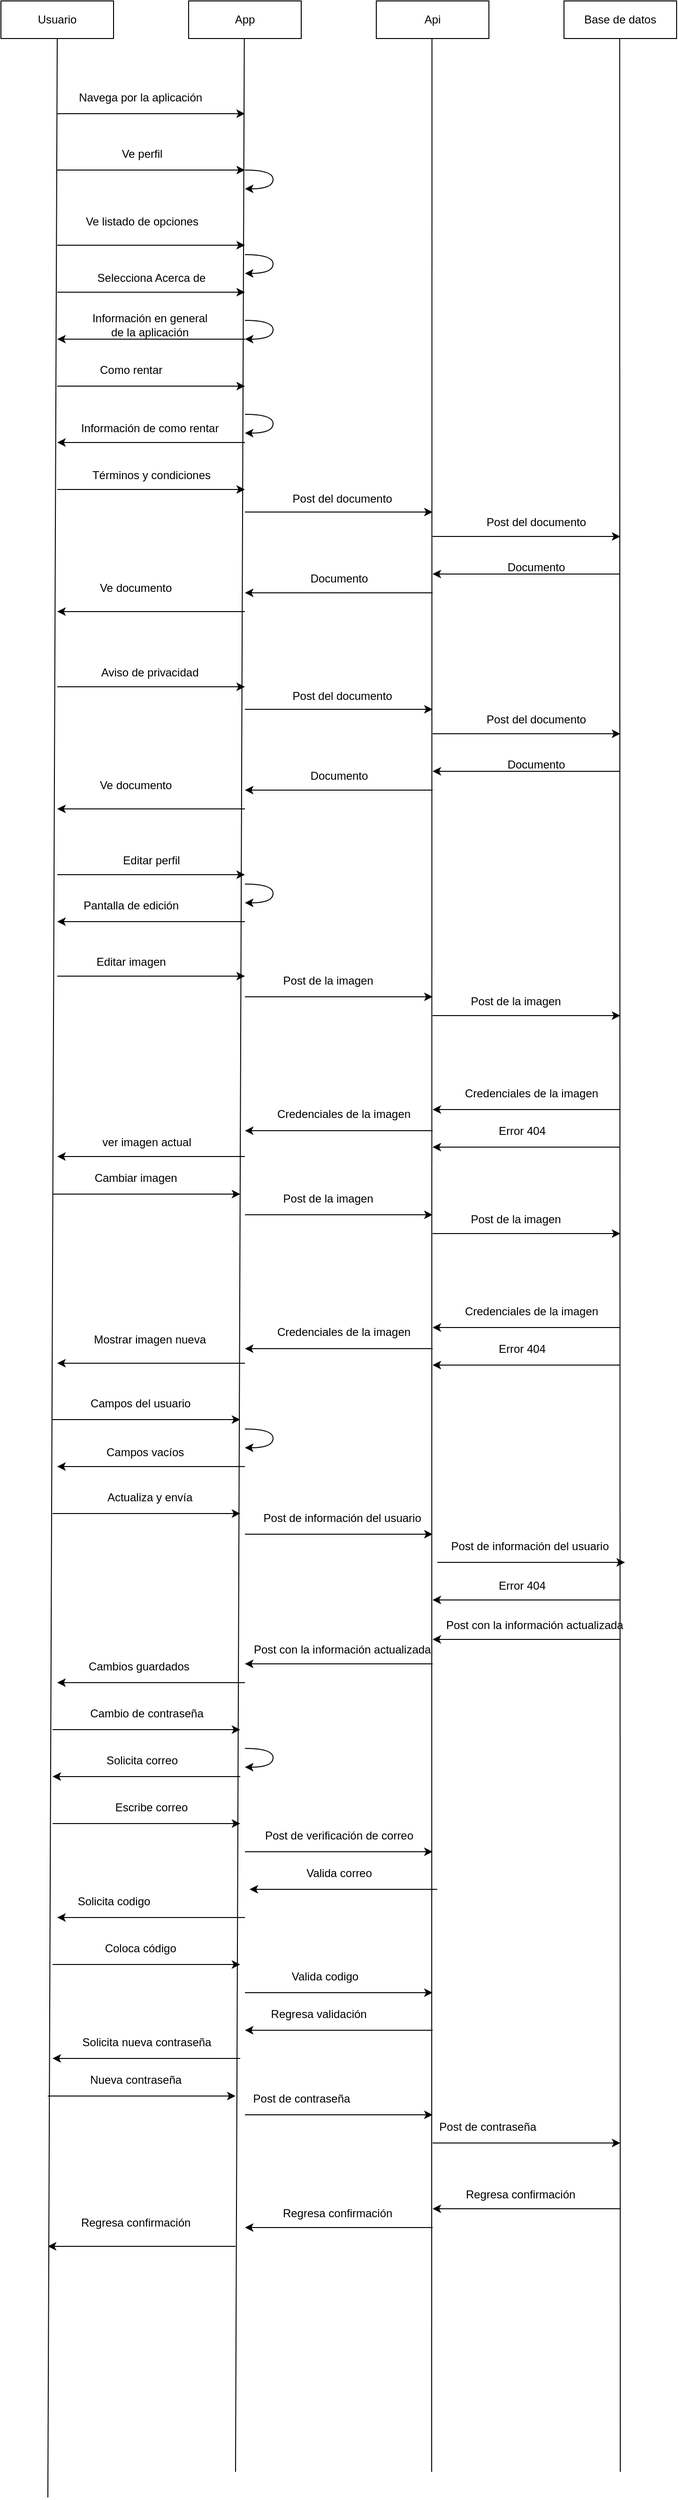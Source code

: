 <mxfile version="26.0.13">
  <diagram name="Página-1" id="JJhUgdOj7eA0Xx88P7VJ">
    <mxGraphModel dx="1552" dy="866" grid="1" gridSize="10" guides="1" tooltips="1" connect="1" arrows="1" fold="1" page="1" pageScale="1" pageWidth="827" pageHeight="1169" math="0" shadow="0">
      <root>
        <mxCell id="0" />
        <mxCell id="1" parent="0" />
        <mxCell id="RxmuefyKAK2Er1jDZo_G-1" value="Usuario" style="rounded=0;whiteSpace=wrap;html=1;" vertex="1" parent="1">
          <mxGeometry x="80" y="40" width="120" height="40" as="geometry" />
        </mxCell>
        <mxCell id="RxmuefyKAK2Er1jDZo_G-2" value="App" style="rounded=0;whiteSpace=wrap;html=1;" vertex="1" parent="1">
          <mxGeometry x="280" y="40" width="120" height="40" as="geometry" />
        </mxCell>
        <mxCell id="RxmuefyKAK2Er1jDZo_G-3" value="Api" style="rounded=0;whiteSpace=wrap;html=1;" vertex="1" parent="1">
          <mxGeometry x="480" y="40" width="120" height="40" as="geometry" />
        </mxCell>
        <mxCell id="RxmuefyKAK2Er1jDZo_G-4" value="Base de datos" style="rounded=0;whiteSpace=wrap;html=1;" vertex="1" parent="1">
          <mxGeometry x="680" y="40" width="120" height="40" as="geometry" />
        </mxCell>
        <mxCell id="RxmuefyKAK2Er1jDZo_G-5" value="" style="endArrow=none;html=1;rounded=0;entryX=0.5;entryY=1;entryDx=0;entryDy=0;" edge="1" parent="1" target="RxmuefyKAK2Er1jDZo_G-1">
          <mxGeometry width="50" height="50" relative="1" as="geometry">
            <mxPoint x="130" y="2697.273" as="sourcePoint" />
            <mxPoint x="210" y="270" as="targetPoint" />
          </mxGeometry>
        </mxCell>
        <mxCell id="RxmuefyKAK2Er1jDZo_G-6" value="" style="endArrow=none;html=1;rounded=0;entryX=0.5;entryY=1;entryDx=0;entryDy=0;" edge="1" parent="1">
          <mxGeometry width="50" height="50" relative="1" as="geometry">
            <mxPoint x="330" y="2670" as="sourcePoint" />
            <mxPoint x="339.33" y="80" as="targetPoint" />
          </mxGeometry>
        </mxCell>
        <mxCell id="RxmuefyKAK2Er1jDZo_G-7" value="" style="endArrow=none;html=1;rounded=0;entryX=0.5;entryY=1;entryDx=0;entryDy=0;" edge="1" parent="1">
          <mxGeometry width="50" height="50" relative="1" as="geometry">
            <mxPoint x="539" y="2670" as="sourcePoint" />
            <mxPoint x="539.33" y="80" as="targetPoint" />
          </mxGeometry>
        </mxCell>
        <mxCell id="RxmuefyKAK2Er1jDZo_G-8" value="" style="endArrow=none;html=1;rounded=0;entryX=0.5;entryY=1;entryDx=0;entryDy=0;" edge="1" parent="1">
          <mxGeometry width="50" height="50" relative="1" as="geometry">
            <mxPoint x="740" y="2670" as="sourcePoint" />
            <mxPoint x="739.33" y="80" as="targetPoint" />
          </mxGeometry>
        </mxCell>
        <mxCell id="RxmuefyKAK2Er1jDZo_G-10" value="Navega por la aplicación&amp;nbsp;" style="text;html=1;align=center;verticalAlign=middle;resizable=0;points=[];autosize=1;strokeColor=none;fillColor=none;" vertex="1" parent="1">
          <mxGeometry x="150" y="128" width="160" height="30" as="geometry" />
        </mxCell>
        <mxCell id="RxmuefyKAK2Er1jDZo_G-11" value="" style="endArrow=classic;html=1;rounded=0;" edge="1" parent="1">
          <mxGeometry width="50" height="50" relative="1" as="geometry">
            <mxPoint x="140" y="160" as="sourcePoint" />
            <mxPoint x="340" y="160" as="targetPoint" />
          </mxGeometry>
        </mxCell>
        <mxCell id="RxmuefyKAK2Er1jDZo_G-12" value="" style="endArrow=classic;html=1;rounded=0;" edge="1" parent="1">
          <mxGeometry width="50" height="50" relative="1" as="geometry">
            <mxPoint x="140" y="220" as="sourcePoint" />
            <mxPoint x="340" y="220" as="targetPoint" />
          </mxGeometry>
        </mxCell>
        <mxCell id="RxmuefyKAK2Er1jDZo_G-13" value="Ve perfil" style="text;html=1;align=center;verticalAlign=middle;resizable=0;points=[];autosize=1;strokeColor=none;fillColor=none;" vertex="1" parent="1">
          <mxGeometry x="195" y="188" width="70" height="30" as="geometry" />
        </mxCell>
        <mxCell id="RxmuefyKAK2Er1jDZo_G-14" value="" style="endArrow=classic;html=1;rounded=0;edgeStyle=orthogonalEdgeStyle;curved=1;" edge="1" parent="1">
          <mxGeometry width="50" height="50" relative="1" as="geometry">
            <mxPoint x="340" y="220" as="sourcePoint" />
            <mxPoint x="340" y="240" as="targetPoint" />
            <Array as="points">
              <mxPoint x="370" y="220" />
              <mxPoint x="370" y="240" />
            </Array>
          </mxGeometry>
        </mxCell>
        <mxCell id="RxmuefyKAK2Er1jDZo_G-15" value="" style="endArrow=classic;html=1;rounded=0;" edge="1" parent="1">
          <mxGeometry width="50" height="50" relative="1" as="geometry">
            <mxPoint x="140" y="300" as="sourcePoint" />
            <mxPoint x="340" y="300" as="targetPoint" />
          </mxGeometry>
        </mxCell>
        <mxCell id="RxmuefyKAK2Er1jDZo_G-17" value="Ve listado de opciones" style="text;html=1;align=center;verticalAlign=middle;resizable=0;points=[];autosize=1;strokeColor=none;fillColor=none;" vertex="1" parent="1">
          <mxGeometry x="160" y="260" width="140" height="30" as="geometry" />
        </mxCell>
        <mxCell id="RxmuefyKAK2Er1jDZo_G-18" value="" style="endArrow=classic;html=1;rounded=0;" edge="1" parent="1">
          <mxGeometry width="50" height="50" relative="1" as="geometry">
            <mxPoint x="140" y="350" as="sourcePoint" />
            <mxPoint x="340" y="350" as="targetPoint" />
          </mxGeometry>
        </mxCell>
        <mxCell id="RxmuefyKAK2Er1jDZo_G-19" value="" style="endArrow=classic;html=1;rounded=0;edgeStyle=orthogonalEdgeStyle;curved=1;" edge="1" parent="1">
          <mxGeometry width="50" height="50" relative="1" as="geometry">
            <mxPoint x="340" y="310" as="sourcePoint" />
            <mxPoint x="340" y="330" as="targetPoint" />
            <Array as="points">
              <mxPoint x="370" y="310" />
              <mxPoint x="370" y="330" />
            </Array>
          </mxGeometry>
        </mxCell>
        <mxCell id="RxmuefyKAK2Er1jDZo_G-20" value="Selecciona Acerca de" style="text;html=1;align=center;verticalAlign=middle;resizable=0;points=[];autosize=1;strokeColor=none;fillColor=none;" vertex="1" parent="1">
          <mxGeometry x="170" y="320" width="140" height="30" as="geometry" />
        </mxCell>
        <mxCell id="RxmuefyKAK2Er1jDZo_G-22" value="" style="endArrow=classic;html=1;rounded=0;edgeStyle=orthogonalEdgeStyle;curved=1;" edge="1" parent="1">
          <mxGeometry width="50" height="50" relative="1" as="geometry">
            <mxPoint x="340" y="380" as="sourcePoint" />
            <mxPoint x="340" y="400" as="targetPoint" />
            <Array as="points">
              <mxPoint x="370" y="380" />
              <mxPoint x="370" y="400" />
            </Array>
          </mxGeometry>
        </mxCell>
        <mxCell id="RxmuefyKAK2Er1jDZo_G-23" value="" style="endArrow=none;html=1;rounded=0;startFill=1;startArrow=classic;" edge="1" parent="1">
          <mxGeometry width="50" height="50" relative="1" as="geometry">
            <mxPoint x="140" y="400" as="sourcePoint" />
            <mxPoint x="340" y="400" as="targetPoint" />
          </mxGeometry>
        </mxCell>
        <mxCell id="RxmuefyKAK2Er1jDZo_G-24" value="Información en general&amp;nbsp;&lt;div&gt;de la aplicación&amp;nbsp;&lt;/div&gt;" style="text;html=1;align=center;verticalAlign=middle;resizable=0;points=[];autosize=1;strokeColor=none;fillColor=none;" vertex="1" parent="1">
          <mxGeometry x="165" y="365" width="150" height="40" as="geometry" />
        </mxCell>
        <mxCell id="RxmuefyKAK2Er1jDZo_G-25" value="" style="endArrow=classic;html=1;rounded=0;" edge="1" parent="1">
          <mxGeometry width="50" height="50" relative="1" as="geometry">
            <mxPoint x="140" y="450" as="sourcePoint" />
            <mxPoint x="340" y="450" as="targetPoint" />
          </mxGeometry>
        </mxCell>
        <mxCell id="RxmuefyKAK2Er1jDZo_G-26" value="Como rentar&amp;nbsp;" style="text;html=1;align=center;verticalAlign=middle;resizable=0;points=[];autosize=1;strokeColor=none;fillColor=none;" vertex="1" parent="1">
          <mxGeometry x="175" y="418" width="90" height="30" as="geometry" />
        </mxCell>
        <mxCell id="RxmuefyKAK2Er1jDZo_G-27" value="" style="endArrow=classic;html=1;rounded=0;edgeStyle=orthogonalEdgeStyle;curved=1;" edge="1" parent="1">
          <mxGeometry width="50" height="50" relative="1" as="geometry">
            <mxPoint x="340" y="480" as="sourcePoint" />
            <mxPoint x="340" y="500" as="targetPoint" />
            <Array as="points">
              <mxPoint x="370" y="480" />
              <mxPoint x="370" y="500" />
            </Array>
          </mxGeometry>
        </mxCell>
        <mxCell id="RxmuefyKAK2Er1jDZo_G-28" value="" style="endArrow=none;html=1;rounded=0;startFill=1;startArrow=classic;" edge="1" parent="1">
          <mxGeometry width="50" height="50" relative="1" as="geometry">
            <mxPoint x="140" y="510" as="sourcePoint" />
            <mxPoint x="340" y="510" as="targetPoint" />
          </mxGeometry>
        </mxCell>
        <mxCell id="RxmuefyKAK2Er1jDZo_G-29" value="Información de como rentar&amp;nbsp;" style="text;html=1;align=center;verticalAlign=middle;resizable=0;points=[];autosize=1;strokeColor=none;fillColor=none;" vertex="1" parent="1">
          <mxGeometry x="155" y="480" width="170" height="30" as="geometry" />
        </mxCell>
        <mxCell id="RxmuefyKAK2Er1jDZo_G-30" value="" style="endArrow=classic;html=1;rounded=0;" edge="1" parent="1">
          <mxGeometry width="50" height="50" relative="1" as="geometry">
            <mxPoint x="140" y="560" as="sourcePoint" />
            <mxPoint x="340" y="560" as="targetPoint" />
          </mxGeometry>
        </mxCell>
        <mxCell id="RxmuefyKAK2Er1jDZo_G-31" value="Términos y condiciones" style="text;html=1;align=center;verticalAlign=middle;resizable=0;points=[];autosize=1;strokeColor=none;fillColor=none;" vertex="1" parent="1">
          <mxGeometry x="165" y="530" width="150" height="30" as="geometry" />
        </mxCell>
        <mxCell id="RxmuefyKAK2Er1jDZo_G-36" value="" style="endArrow=classic;html=1;rounded=0;" edge="1" parent="1">
          <mxGeometry width="50" height="50" relative="1" as="geometry">
            <mxPoint x="340" y="584" as="sourcePoint" />
            <mxPoint x="540" y="584" as="targetPoint" />
          </mxGeometry>
        </mxCell>
        <mxCell id="RxmuefyKAK2Er1jDZo_G-37" value="Post del documento&amp;nbsp;" style="text;html=1;align=center;verticalAlign=middle;resizable=0;points=[];autosize=1;strokeColor=none;fillColor=none;" vertex="1" parent="1">
          <mxGeometry x="380" y="555" width="130" height="30" as="geometry" />
        </mxCell>
        <mxCell id="RxmuefyKAK2Er1jDZo_G-38" value="" style="endArrow=classic;html=1;rounded=0;" edge="1" parent="1">
          <mxGeometry width="50" height="50" relative="1" as="geometry">
            <mxPoint x="540" y="610" as="sourcePoint" />
            <mxPoint x="740" y="610" as="targetPoint" />
          </mxGeometry>
        </mxCell>
        <mxCell id="RxmuefyKAK2Er1jDZo_G-39" value="Post del documento" style="text;html=1;align=center;verticalAlign=middle;resizable=0;points=[];autosize=1;strokeColor=none;fillColor=none;" vertex="1" parent="1">
          <mxGeometry x="585" y="580" width="130" height="30" as="geometry" />
        </mxCell>
        <mxCell id="RxmuefyKAK2Er1jDZo_G-40" value="" style="endArrow=none;html=1;rounded=0;startFill=1;startArrow=classic;" edge="1" parent="1">
          <mxGeometry width="50" height="50" relative="1" as="geometry">
            <mxPoint x="540" y="650" as="sourcePoint" />
            <mxPoint x="740" y="650" as="targetPoint" />
          </mxGeometry>
        </mxCell>
        <mxCell id="RxmuefyKAK2Er1jDZo_G-41" value="Documento" style="text;html=1;align=center;verticalAlign=middle;resizable=0;points=[];autosize=1;strokeColor=none;fillColor=none;" vertex="1" parent="1">
          <mxGeometry x="610" y="628" width="80" height="30" as="geometry" />
        </mxCell>
        <mxCell id="RxmuefyKAK2Er1jDZo_G-42" value="" style="endArrow=none;html=1;rounded=0;startFill=1;startArrow=classic;" edge="1" parent="1">
          <mxGeometry width="50" height="50" relative="1" as="geometry">
            <mxPoint x="340" y="670" as="sourcePoint" />
            <mxPoint x="540" y="670" as="targetPoint" />
          </mxGeometry>
        </mxCell>
        <mxCell id="RxmuefyKAK2Er1jDZo_G-43" value="Documento" style="text;html=1;align=center;verticalAlign=middle;resizable=0;points=[];autosize=1;strokeColor=none;fillColor=none;" vertex="1" parent="1">
          <mxGeometry x="400" y="640" width="80" height="30" as="geometry" />
        </mxCell>
        <mxCell id="RxmuefyKAK2Er1jDZo_G-44" value="" style="endArrow=none;html=1;rounded=0;startFill=1;startArrow=classic;" edge="1" parent="1">
          <mxGeometry width="50" height="50" relative="1" as="geometry">
            <mxPoint x="140" y="690" as="sourcePoint" />
            <mxPoint x="340" y="690" as="targetPoint" />
          </mxGeometry>
        </mxCell>
        <mxCell id="RxmuefyKAK2Er1jDZo_G-45" value="Ve documento&amp;nbsp;" style="text;html=1;align=center;verticalAlign=middle;resizable=0;points=[];autosize=1;strokeColor=none;fillColor=none;" vertex="1" parent="1">
          <mxGeometry x="175" y="650" width="100" height="30" as="geometry" />
        </mxCell>
        <mxCell id="RxmuefyKAK2Er1jDZo_G-46" value="" style="endArrow=classic;html=1;rounded=0;" edge="1" parent="1">
          <mxGeometry width="50" height="50" relative="1" as="geometry">
            <mxPoint x="140" y="770" as="sourcePoint" />
            <mxPoint x="340" y="770" as="targetPoint" />
          </mxGeometry>
        </mxCell>
        <mxCell id="RxmuefyKAK2Er1jDZo_G-47" value="Aviso de privacidad&amp;nbsp;" style="text;html=1;align=center;verticalAlign=middle;resizable=0;points=[];autosize=1;strokeColor=none;fillColor=none;" vertex="1" parent="1">
          <mxGeometry x="175" y="740" width="130" height="30" as="geometry" />
        </mxCell>
        <mxCell id="RxmuefyKAK2Er1jDZo_G-48" value="" style="endArrow=classic;html=1;rounded=0;" edge="1" parent="1">
          <mxGeometry width="50" height="50" relative="1" as="geometry">
            <mxPoint x="340" y="794" as="sourcePoint" />
            <mxPoint x="540" y="794" as="targetPoint" />
          </mxGeometry>
        </mxCell>
        <mxCell id="RxmuefyKAK2Er1jDZo_G-49" value="Post del documento&amp;nbsp;" style="text;html=1;align=center;verticalAlign=middle;resizable=0;points=[];autosize=1;strokeColor=none;fillColor=none;" vertex="1" parent="1">
          <mxGeometry x="380" y="765" width="130" height="30" as="geometry" />
        </mxCell>
        <mxCell id="RxmuefyKAK2Er1jDZo_G-50" value="" style="endArrow=classic;html=1;rounded=0;" edge="1" parent="1">
          <mxGeometry width="50" height="50" relative="1" as="geometry">
            <mxPoint x="540" y="820" as="sourcePoint" />
            <mxPoint x="740" y="820" as="targetPoint" />
          </mxGeometry>
        </mxCell>
        <mxCell id="RxmuefyKAK2Er1jDZo_G-51" value="Post del documento" style="text;html=1;align=center;verticalAlign=middle;resizable=0;points=[];autosize=1;strokeColor=none;fillColor=none;" vertex="1" parent="1">
          <mxGeometry x="585" y="790" width="130" height="30" as="geometry" />
        </mxCell>
        <mxCell id="RxmuefyKAK2Er1jDZo_G-52" value="" style="endArrow=none;html=1;rounded=0;startFill=1;startArrow=classic;" edge="1" parent="1">
          <mxGeometry width="50" height="50" relative="1" as="geometry">
            <mxPoint x="540" y="860" as="sourcePoint" />
            <mxPoint x="740" y="860" as="targetPoint" />
          </mxGeometry>
        </mxCell>
        <mxCell id="RxmuefyKAK2Er1jDZo_G-53" value="Documento" style="text;html=1;align=center;verticalAlign=middle;resizable=0;points=[];autosize=1;strokeColor=none;fillColor=none;" vertex="1" parent="1">
          <mxGeometry x="610" y="838" width="80" height="30" as="geometry" />
        </mxCell>
        <mxCell id="RxmuefyKAK2Er1jDZo_G-54" value="" style="endArrow=none;html=1;rounded=0;startFill=1;startArrow=classic;" edge="1" parent="1">
          <mxGeometry width="50" height="50" relative="1" as="geometry">
            <mxPoint x="340" y="880" as="sourcePoint" />
            <mxPoint x="540" y="880" as="targetPoint" />
          </mxGeometry>
        </mxCell>
        <mxCell id="RxmuefyKAK2Er1jDZo_G-55" value="Documento" style="text;html=1;align=center;verticalAlign=middle;resizable=0;points=[];autosize=1;strokeColor=none;fillColor=none;" vertex="1" parent="1">
          <mxGeometry x="400" y="850" width="80" height="30" as="geometry" />
        </mxCell>
        <mxCell id="RxmuefyKAK2Er1jDZo_G-56" value="" style="endArrow=none;html=1;rounded=0;startFill=1;startArrow=classic;" edge="1" parent="1">
          <mxGeometry width="50" height="50" relative="1" as="geometry">
            <mxPoint x="140" y="900" as="sourcePoint" />
            <mxPoint x="340" y="900" as="targetPoint" />
          </mxGeometry>
        </mxCell>
        <mxCell id="RxmuefyKAK2Er1jDZo_G-57" value="Ve documento&amp;nbsp;" style="text;html=1;align=center;verticalAlign=middle;resizable=0;points=[];autosize=1;strokeColor=none;fillColor=none;" vertex="1" parent="1">
          <mxGeometry x="175" y="860" width="100" height="30" as="geometry" />
        </mxCell>
        <mxCell id="RxmuefyKAK2Er1jDZo_G-58" value="" style="endArrow=classic;html=1;rounded=0;" edge="1" parent="1">
          <mxGeometry width="50" height="50" relative="1" as="geometry">
            <mxPoint x="140" y="970" as="sourcePoint" />
            <mxPoint x="340" y="970" as="targetPoint" />
          </mxGeometry>
        </mxCell>
        <mxCell id="RxmuefyKAK2Er1jDZo_G-59" value="Editar perfil" style="text;html=1;align=center;verticalAlign=middle;resizable=0;points=[];autosize=1;strokeColor=none;fillColor=none;" vertex="1" parent="1">
          <mxGeometry x="200" y="940" width="80" height="30" as="geometry" />
        </mxCell>
        <mxCell id="RxmuefyKAK2Er1jDZo_G-60" value="" style="endArrow=classic;html=1;rounded=0;edgeStyle=orthogonalEdgeStyle;curved=1;" edge="1" parent="1">
          <mxGeometry width="50" height="50" relative="1" as="geometry">
            <mxPoint x="340" y="980" as="sourcePoint" />
            <mxPoint x="340" y="1000" as="targetPoint" />
            <Array as="points">
              <mxPoint x="370" y="980" />
              <mxPoint x="370" y="1000" />
            </Array>
          </mxGeometry>
        </mxCell>
        <mxCell id="RxmuefyKAK2Er1jDZo_G-61" value="" style="endArrow=none;html=1;rounded=0;startFill=1;startArrow=classic;" edge="1" parent="1">
          <mxGeometry width="50" height="50" relative="1" as="geometry">
            <mxPoint x="140" y="1020" as="sourcePoint" />
            <mxPoint x="340" y="1020" as="targetPoint" />
          </mxGeometry>
        </mxCell>
        <mxCell id="RxmuefyKAK2Er1jDZo_G-62" value="Pantalla de edición&amp;nbsp;" style="text;html=1;align=center;verticalAlign=middle;resizable=0;points=[];autosize=1;strokeColor=none;fillColor=none;" vertex="1" parent="1">
          <mxGeometry x="155" y="988" width="130" height="30" as="geometry" />
        </mxCell>
        <mxCell id="RxmuefyKAK2Er1jDZo_G-64" value="" style="endArrow=classic;html=1;rounded=0;" edge="1" parent="1">
          <mxGeometry width="50" height="50" relative="1" as="geometry">
            <mxPoint x="140" y="1078" as="sourcePoint" />
            <mxPoint x="340" y="1078" as="targetPoint" />
          </mxGeometry>
        </mxCell>
        <mxCell id="RxmuefyKAK2Er1jDZo_G-65" value="Editar imagen&amp;nbsp;" style="text;html=1;align=center;verticalAlign=middle;resizable=0;points=[];autosize=1;strokeColor=none;fillColor=none;" vertex="1" parent="1">
          <mxGeometry x="170" y="1048" width="100" height="30" as="geometry" />
        </mxCell>
        <mxCell id="RxmuefyKAK2Er1jDZo_G-69" value="" style="endArrow=classic;html=1;rounded=0;" edge="1" parent="1">
          <mxGeometry width="50" height="50" relative="1" as="geometry">
            <mxPoint x="340" y="1100" as="sourcePoint" />
            <mxPoint x="540" y="1100" as="targetPoint" />
          </mxGeometry>
        </mxCell>
        <mxCell id="RxmuefyKAK2Er1jDZo_G-70" value="Post de la imagen&amp;nbsp;" style="text;html=1;align=center;verticalAlign=middle;resizable=0;points=[];autosize=1;strokeColor=none;fillColor=none;" vertex="1" parent="1">
          <mxGeometry x="370" y="1068" width="120" height="30" as="geometry" />
        </mxCell>
        <mxCell id="RxmuefyKAK2Er1jDZo_G-71" value="" style="endArrow=classic;html=1;rounded=0;" edge="1" parent="1">
          <mxGeometry width="50" height="50" relative="1" as="geometry">
            <mxPoint x="540" y="1120" as="sourcePoint" />
            <mxPoint x="740" y="1120" as="targetPoint" />
          </mxGeometry>
        </mxCell>
        <mxCell id="RxmuefyKAK2Er1jDZo_G-72" value="Post de la imagen&amp;nbsp;" style="text;html=1;align=center;verticalAlign=middle;resizable=0;points=[];autosize=1;strokeColor=none;fillColor=none;" vertex="1" parent="1">
          <mxGeometry x="570" y="1090" width="120" height="30" as="geometry" />
        </mxCell>
        <mxCell id="RxmuefyKAK2Er1jDZo_G-73" value="" style="endArrow=none;html=1;rounded=0;startFill=1;startArrow=classic;" edge="1" parent="1">
          <mxGeometry width="50" height="50" relative="1" as="geometry">
            <mxPoint x="540" y="1220" as="sourcePoint" />
            <mxPoint x="740" y="1220" as="targetPoint" />
          </mxGeometry>
        </mxCell>
        <mxCell id="RxmuefyKAK2Er1jDZo_G-74" value="Credenciales de la imagen" style="text;html=1;align=center;verticalAlign=middle;resizable=0;points=[];autosize=1;strokeColor=none;fillColor=none;" vertex="1" parent="1">
          <mxGeometry x="560" y="1188" width="170" height="30" as="geometry" />
        </mxCell>
        <mxCell id="RxmuefyKAK2Er1jDZo_G-75" value="" style="endArrow=none;html=1;rounded=0;startFill=1;startArrow=classic;" edge="1" parent="1">
          <mxGeometry width="50" height="50" relative="1" as="geometry">
            <mxPoint x="540" y="1260" as="sourcePoint" />
            <mxPoint x="740" y="1260" as="targetPoint" />
          </mxGeometry>
        </mxCell>
        <mxCell id="RxmuefyKAK2Er1jDZo_G-76" value="Error 404" style="text;html=1;align=center;verticalAlign=middle;resizable=0;points=[];autosize=1;strokeColor=none;fillColor=none;" vertex="1" parent="1">
          <mxGeometry x="600" y="1228" width="70" height="30" as="geometry" />
        </mxCell>
        <mxCell id="RxmuefyKAK2Er1jDZo_G-77" value="" style="endArrow=none;html=1;rounded=0;startFill=1;startArrow=classic;" edge="1" parent="1">
          <mxGeometry width="50" height="50" relative="1" as="geometry">
            <mxPoint x="340" y="1242.55" as="sourcePoint" />
            <mxPoint x="540" y="1242.55" as="targetPoint" />
          </mxGeometry>
        </mxCell>
        <mxCell id="RxmuefyKAK2Er1jDZo_G-78" value="Credenciales de la imagen" style="text;html=1;align=center;verticalAlign=middle;resizable=0;points=[];autosize=1;strokeColor=none;fillColor=none;" vertex="1" parent="1">
          <mxGeometry x="360" y="1210" width="170" height="30" as="geometry" />
        </mxCell>
        <mxCell id="RxmuefyKAK2Er1jDZo_G-79" value="" style="endArrow=none;html=1;rounded=0;startFill=1;startArrow=classic;" edge="1" parent="1">
          <mxGeometry width="50" height="50" relative="1" as="geometry">
            <mxPoint x="140" y="1270" as="sourcePoint" />
            <mxPoint x="340" y="1270" as="targetPoint" />
          </mxGeometry>
        </mxCell>
        <mxCell id="RxmuefyKAK2Er1jDZo_G-80" value="ver imagen actual" style="text;html=1;align=center;verticalAlign=middle;resizable=0;points=[];autosize=1;strokeColor=none;fillColor=none;" vertex="1" parent="1">
          <mxGeometry x="175" y="1240" width="120" height="30" as="geometry" />
        </mxCell>
        <mxCell id="RxmuefyKAK2Er1jDZo_G-81" value="" style="endArrow=classic;html=1;rounded=0;" edge="1" parent="1">
          <mxGeometry width="50" height="50" relative="1" as="geometry">
            <mxPoint x="135" y="1310" as="sourcePoint" />
            <mxPoint x="335" y="1310" as="targetPoint" />
          </mxGeometry>
        </mxCell>
        <mxCell id="RxmuefyKAK2Er1jDZo_G-82" value="Cambiar imagen&amp;nbsp;" style="text;html=1;align=center;verticalAlign=middle;resizable=0;points=[];autosize=1;strokeColor=none;fillColor=none;" vertex="1" parent="1">
          <mxGeometry x="170" y="1278" width="110" height="30" as="geometry" />
        </mxCell>
        <mxCell id="RxmuefyKAK2Er1jDZo_G-83" value="" style="endArrow=classic;html=1;rounded=0;" edge="1" parent="1">
          <mxGeometry width="50" height="50" relative="1" as="geometry">
            <mxPoint x="340" y="1332" as="sourcePoint" />
            <mxPoint x="540" y="1332" as="targetPoint" />
          </mxGeometry>
        </mxCell>
        <mxCell id="RxmuefyKAK2Er1jDZo_G-84" value="Post de la imagen&amp;nbsp;" style="text;html=1;align=center;verticalAlign=middle;resizable=0;points=[];autosize=1;strokeColor=none;fillColor=none;" vertex="1" parent="1">
          <mxGeometry x="370" y="1300" width="120" height="30" as="geometry" />
        </mxCell>
        <mxCell id="RxmuefyKAK2Er1jDZo_G-85" value="" style="endArrow=classic;html=1;rounded=0;" edge="1" parent="1">
          <mxGeometry width="50" height="50" relative="1" as="geometry">
            <mxPoint x="540" y="1352" as="sourcePoint" />
            <mxPoint x="740" y="1352" as="targetPoint" />
          </mxGeometry>
        </mxCell>
        <mxCell id="RxmuefyKAK2Er1jDZo_G-86" value="Post de la imagen&amp;nbsp;" style="text;html=1;align=center;verticalAlign=middle;resizable=0;points=[];autosize=1;strokeColor=none;fillColor=none;" vertex="1" parent="1">
          <mxGeometry x="570" y="1322" width="120" height="30" as="geometry" />
        </mxCell>
        <mxCell id="RxmuefyKAK2Er1jDZo_G-87" value="" style="endArrow=none;html=1;rounded=0;startFill=1;startArrow=classic;" edge="1" parent="1">
          <mxGeometry width="50" height="50" relative="1" as="geometry">
            <mxPoint x="540" y="1452" as="sourcePoint" />
            <mxPoint x="740" y="1452" as="targetPoint" />
          </mxGeometry>
        </mxCell>
        <mxCell id="RxmuefyKAK2Er1jDZo_G-88" value="Credenciales de la imagen" style="text;html=1;align=center;verticalAlign=middle;resizable=0;points=[];autosize=1;strokeColor=none;fillColor=none;" vertex="1" parent="1">
          <mxGeometry x="560" y="1420" width="170" height="30" as="geometry" />
        </mxCell>
        <mxCell id="RxmuefyKAK2Er1jDZo_G-89" value="" style="endArrow=none;html=1;rounded=0;startFill=1;startArrow=classic;" edge="1" parent="1">
          <mxGeometry width="50" height="50" relative="1" as="geometry">
            <mxPoint x="540" y="1492" as="sourcePoint" />
            <mxPoint x="740" y="1492" as="targetPoint" />
          </mxGeometry>
        </mxCell>
        <mxCell id="RxmuefyKAK2Er1jDZo_G-90" value="Error 404" style="text;html=1;align=center;verticalAlign=middle;resizable=0;points=[];autosize=1;strokeColor=none;fillColor=none;" vertex="1" parent="1">
          <mxGeometry x="600" y="1460" width="70" height="30" as="geometry" />
        </mxCell>
        <mxCell id="RxmuefyKAK2Er1jDZo_G-91" value="" style="endArrow=none;html=1;rounded=0;startFill=1;startArrow=classic;" edge="1" parent="1">
          <mxGeometry width="50" height="50" relative="1" as="geometry">
            <mxPoint x="340" y="1474.55" as="sourcePoint" />
            <mxPoint x="540" y="1474.55" as="targetPoint" />
          </mxGeometry>
        </mxCell>
        <mxCell id="RxmuefyKAK2Er1jDZo_G-92" value="Credenciales de la imagen" style="text;html=1;align=center;verticalAlign=middle;resizable=0;points=[];autosize=1;strokeColor=none;fillColor=none;" vertex="1" parent="1">
          <mxGeometry x="360" y="1442" width="170" height="30" as="geometry" />
        </mxCell>
        <mxCell id="RxmuefyKAK2Er1jDZo_G-93" value="" style="endArrow=none;html=1;rounded=0;startFill=1;startArrow=classic;" edge="1" parent="1">
          <mxGeometry width="50" height="50" relative="1" as="geometry">
            <mxPoint x="140" y="1490" as="sourcePoint" />
            <mxPoint x="340" y="1490" as="targetPoint" />
          </mxGeometry>
        </mxCell>
        <mxCell id="RxmuefyKAK2Er1jDZo_G-94" value="Mostrar imagen nueva&amp;nbsp;" style="text;html=1;align=center;verticalAlign=middle;resizable=0;points=[];autosize=1;strokeColor=none;fillColor=none;" vertex="1" parent="1">
          <mxGeometry x="165" y="1450" width="150" height="30" as="geometry" />
        </mxCell>
        <mxCell id="RxmuefyKAK2Er1jDZo_G-95" value="" style="endArrow=classic;html=1;rounded=0;" edge="1" parent="1">
          <mxGeometry width="50" height="50" relative="1" as="geometry">
            <mxPoint x="135" y="1550" as="sourcePoint" />
            <mxPoint x="335" y="1550" as="targetPoint" />
          </mxGeometry>
        </mxCell>
        <mxCell id="RxmuefyKAK2Er1jDZo_G-96" value="Campos del usuario&amp;nbsp;" style="text;html=1;align=center;verticalAlign=middle;resizable=0;points=[];autosize=1;strokeColor=none;fillColor=none;" vertex="1" parent="1">
          <mxGeometry x="165" y="1518" width="130" height="30" as="geometry" />
        </mxCell>
        <mxCell id="RxmuefyKAK2Er1jDZo_G-98" value="" style="endArrow=classic;html=1;rounded=0;" edge="1" parent="1">
          <mxGeometry width="50" height="50" relative="1" as="geometry">
            <mxPoint x="340" y="1672" as="sourcePoint" />
            <mxPoint x="540" y="1672" as="targetPoint" />
          </mxGeometry>
        </mxCell>
        <mxCell id="RxmuefyKAK2Er1jDZo_G-99" value="Post de información del usuario&amp;nbsp;" style="text;html=1;align=center;verticalAlign=middle;resizable=0;points=[];autosize=1;strokeColor=none;fillColor=none;" vertex="1" parent="1">
          <mxGeometry x="350" y="1640" width="190" height="30" as="geometry" />
        </mxCell>
        <mxCell id="RxmuefyKAK2Er1jDZo_G-100" value="" style="endArrow=classic;html=1;rounded=0;" edge="1" parent="1">
          <mxGeometry width="50" height="50" relative="1" as="geometry">
            <mxPoint x="545" y="1702" as="sourcePoint" />
            <mxPoint x="745" y="1702" as="targetPoint" />
          </mxGeometry>
        </mxCell>
        <mxCell id="RxmuefyKAK2Er1jDZo_G-101" value="Post de información del usuario&amp;nbsp;" style="text;html=1;align=center;verticalAlign=middle;resizable=0;points=[];autosize=1;strokeColor=none;fillColor=none;" vertex="1" parent="1">
          <mxGeometry x="550" y="1670" width="190" height="30" as="geometry" />
        </mxCell>
        <mxCell id="RxmuefyKAK2Er1jDZo_G-102" value="" style="endArrow=none;html=1;rounded=0;startFill=1;startArrow=classic;" edge="1" parent="1">
          <mxGeometry width="50" height="50" relative="1" as="geometry">
            <mxPoint x="540" y="1742" as="sourcePoint" />
            <mxPoint x="740" y="1742" as="targetPoint" />
          </mxGeometry>
        </mxCell>
        <mxCell id="RxmuefyKAK2Er1jDZo_G-103" value="Error 404" style="text;html=1;align=center;verticalAlign=middle;resizable=0;points=[];autosize=1;strokeColor=none;fillColor=none;" vertex="1" parent="1">
          <mxGeometry x="600" y="1712" width="70" height="30" as="geometry" />
        </mxCell>
        <mxCell id="RxmuefyKAK2Er1jDZo_G-104" value="" style="endArrow=none;html=1;rounded=0;startFill=1;startArrow=classic;" edge="1" parent="1">
          <mxGeometry width="50" height="50" relative="1" as="geometry">
            <mxPoint x="540" y="1784" as="sourcePoint" />
            <mxPoint x="740" y="1784" as="targetPoint" />
          </mxGeometry>
        </mxCell>
        <mxCell id="RxmuefyKAK2Er1jDZo_G-105" value="Post con la información actualizada&amp;nbsp;" style="text;html=1;align=center;verticalAlign=middle;resizable=0;points=[];autosize=1;strokeColor=none;fillColor=none;" vertex="1" parent="1">
          <mxGeometry x="540" y="1754" width="220" height="30" as="geometry" />
        </mxCell>
        <mxCell id="RxmuefyKAK2Er1jDZo_G-106" value="" style="endArrow=classic;html=1;rounded=0;edgeStyle=orthogonalEdgeStyle;curved=1;" edge="1" parent="1">
          <mxGeometry width="50" height="50" relative="1" as="geometry">
            <mxPoint x="340" y="1560" as="sourcePoint" />
            <mxPoint x="340" y="1580" as="targetPoint" />
            <Array as="points">
              <mxPoint x="370" y="1560" />
              <mxPoint x="370" y="1580" />
            </Array>
          </mxGeometry>
        </mxCell>
        <mxCell id="RxmuefyKAK2Er1jDZo_G-107" value="" style="endArrow=none;html=1;rounded=0;startFill=1;startArrow=classic;" edge="1" parent="1">
          <mxGeometry width="50" height="50" relative="1" as="geometry">
            <mxPoint x="140" y="1600" as="sourcePoint" />
            <mxPoint x="340" y="1600" as="targetPoint" />
          </mxGeometry>
        </mxCell>
        <mxCell id="RxmuefyKAK2Er1jDZo_G-108" value="Campos vacíos&amp;nbsp;" style="text;html=1;align=center;verticalAlign=middle;resizable=0;points=[];autosize=1;strokeColor=none;fillColor=none;" vertex="1" parent="1">
          <mxGeometry x="180" y="1570" width="110" height="30" as="geometry" />
        </mxCell>
        <mxCell id="RxmuefyKAK2Er1jDZo_G-109" value="" style="endArrow=classic;html=1;rounded=0;" edge="1" parent="1">
          <mxGeometry width="50" height="50" relative="1" as="geometry">
            <mxPoint x="135" y="1650" as="sourcePoint" />
            <mxPoint x="335" y="1650" as="targetPoint" />
          </mxGeometry>
        </mxCell>
        <mxCell id="RxmuefyKAK2Er1jDZo_G-110" value="Actualiza y envía&amp;nbsp;" style="text;html=1;align=center;verticalAlign=middle;resizable=0;points=[];autosize=1;strokeColor=none;fillColor=none;" vertex="1" parent="1">
          <mxGeometry x="180" y="1618" width="120" height="30" as="geometry" />
        </mxCell>
        <mxCell id="RxmuefyKAK2Er1jDZo_G-111" value="" style="endArrow=none;html=1;rounded=0;startFill=1;startArrow=classic;" edge="1" parent="1">
          <mxGeometry width="50" height="50" relative="1" as="geometry">
            <mxPoint x="340" y="1810" as="sourcePoint" />
            <mxPoint x="540" y="1810" as="targetPoint" />
          </mxGeometry>
        </mxCell>
        <mxCell id="RxmuefyKAK2Er1jDZo_G-112" value="Post con la información actualizada&amp;nbsp;" style="text;html=1;align=center;verticalAlign=middle;resizable=0;points=[];autosize=1;strokeColor=none;fillColor=none;" vertex="1" parent="1">
          <mxGeometry x="335" y="1780" width="220" height="30" as="geometry" />
        </mxCell>
        <mxCell id="RxmuefyKAK2Er1jDZo_G-113" value="" style="endArrow=none;html=1;rounded=0;startFill=1;startArrow=classic;" edge="1" parent="1">
          <mxGeometry width="50" height="50" relative="1" as="geometry">
            <mxPoint x="140" y="1830" as="sourcePoint" />
            <mxPoint x="340" y="1830" as="targetPoint" />
          </mxGeometry>
        </mxCell>
        <mxCell id="RxmuefyKAK2Er1jDZo_G-114" value="Cambios guardados&amp;nbsp;&amp;nbsp;" style="text;html=1;align=center;verticalAlign=middle;resizable=0;points=[];autosize=1;strokeColor=none;fillColor=none;" vertex="1" parent="1">
          <mxGeometry x="160" y="1798" width="140" height="30" as="geometry" />
        </mxCell>
        <mxCell id="RxmuefyKAK2Er1jDZo_G-115" value="" style="endArrow=classic;html=1;rounded=0;" edge="1" parent="1">
          <mxGeometry width="50" height="50" relative="1" as="geometry">
            <mxPoint x="135" y="1880" as="sourcePoint" />
            <mxPoint x="335" y="1880" as="targetPoint" />
          </mxGeometry>
        </mxCell>
        <mxCell id="RxmuefyKAK2Er1jDZo_G-116" value="Cambio de contraseña" style="text;html=1;align=center;verticalAlign=middle;resizable=0;points=[];autosize=1;strokeColor=none;fillColor=none;" vertex="1" parent="1">
          <mxGeometry x="165" y="1848" width="140" height="30" as="geometry" />
        </mxCell>
        <mxCell id="RxmuefyKAK2Er1jDZo_G-117" value="" style="endArrow=classic;html=1;rounded=0;edgeStyle=orthogonalEdgeStyle;curved=1;" edge="1" parent="1">
          <mxGeometry width="50" height="50" relative="1" as="geometry">
            <mxPoint x="340" y="1900" as="sourcePoint" />
            <mxPoint x="340" y="1920" as="targetPoint" />
            <Array as="points">
              <mxPoint x="370" y="1900" />
              <mxPoint x="370" y="1920" />
            </Array>
          </mxGeometry>
        </mxCell>
        <mxCell id="RxmuefyKAK2Er1jDZo_G-118" value="" style="endArrow=none;html=1;rounded=0;startFill=1;startArrow=classic;" edge="1" parent="1">
          <mxGeometry width="50" height="50" relative="1" as="geometry">
            <mxPoint x="135" y="1930" as="sourcePoint" />
            <mxPoint x="335" y="1930" as="targetPoint" />
          </mxGeometry>
        </mxCell>
        <mxCell id="RxmuefyKAK2Er1jDZo_G-119" value="Solicita correo" style="text;html=1;align=center;verticalAlign=middle;resizable=0;points=[];autosize=1;strokeColor=none;fillColor=none;" vertex="1" parent="1">
          <mxGeometry x="180" y="1898" width="100" height="30" as="geometry" />
        </mxCell>
        <mxCell id="RxmuefyKAK2Er1jDZo_G-120" value="" style="endArrow=none;html=1;rounded=0;startFill=1;startArrow=classic;" edge="1" parent="1">
          <mxGeometry width="50" height="50" relative="1" as="geometry">
            <mxPoint x="540" y="2390" as="sourcePoint" />
            <mxPoint x="740" y="2390" as="targetPoint" />
          </mxGeometry>
        </mxCell>
        <mxCell id="RxmuefyKAK2Er1jDZo_G-122" value="" style="endArrow=classic;html=1;rounded=0;" edge="1" parent="1">
          <mxGeometry width="50" height="50" relative="1" as="geometry">
            <mxPoint x="135" y="1980" as="sourcePoint" />
            <mxPoint x="335" y="1980" as="targetPoint" />
          </mxGeometry>
        </mxCell>
        <mxCell id="RxmuefyKAK2Er1jDZo_G-123" value="Escribe correo" style="text;html=1;align=center;verticalAlign=middle;resizable=0;points=[];autosize=1;strokeColor=none;fillColor=none;" vertex="1" parent="1">
          <mxGeometry x="190" y="1948" width="100" height="30" as="geometry" />
        </mxCell>
        <mxCell id="RxmuefyKAK2Er1jDZo_G-124" value="" style="endArrow=classic;html=1;rounded=0;" edge="1" parent="1">
          <mxGeometry width="50" height="50" relative="1" as="geometry">
            <mxPoint x="340" y="2160" as="sourcePoint" />
            <mxPoint x="540" y="2160" as="targetPoint" />
          </mxGeometry>
        </mxCell>
        <mxCell id="RxmuefyKAK2Er1jDZo_G-125" value="" style="endArrow=classic;html=1;rounded=0;" edge="1" parent="1">
          <mxGeometry width="50" height="50" relative="1" as="geometry">
            <mxPoint x="340" y="2010" as="sourcePoint" />
            <mxPoint x="540" y="2010" as="targetPoint" />
          </mxGeometry>
        </mxCell>
        <mxCell id="RxmuefyKAK2Er1jDZo_G-126" value="Post de verificación de correo" style="text;html=1;align=center;verticalAlign=middle;resizable=0;points=[];autosize=1;strokeColor=none;fillColor=none;" vertex="1" parent="1">
          <mxGeometry x="350" y="1978" width="180" height="30" as="geometry" />
        </mxCell>
        <mxCell id="RxmuefyKAK2Er1jDZo_G-127" value="" style="endArrow=none;html=1;rounded=0;startFill=1;startArrow=classic;" edge="1" parent="1">
          <mxGeometry width="50" height="50" relative="1" as="geometry">
            <mxPoint x="345" y="2050" as="sourcePoint" />
            <mxPoint x="545" y="2050" as="targetPoint" />
          </mxGeometry>
        </mxCell>
        <mxCell id="RxmuefyKAK2Er1jDZo_G-128" value="Valida correo" style="text;html=1;align=center;verticalAlign=middle;resizable=0;points=[];autosize=1;strokeColor=none;fillColor=none;" vertex="1" parent="1">
          <mxGeometry x="395" y="2018" width="90" height="30" as="geometry" />
        </mxCell>
        <mxCell id="RxmuefyKAK2Er1jDZo_G-129" value="" style="endArrow=none;html=1;rounded=0;startFill=1;startArrow=classic;" edge="1" parent="1">
          <mxGeometry width="50" height="50" relative="1" as="geometry">
            <mxPoint x="140" y="2080" as="sourcePoint" />
            <mxPoint x="340" y="2080" as="targetPoint" />
          </mxGeometry>
        </mxCell>
        <mxCell id="RxmuefyKAK2Er1jDZo_G-130" value="Solicita codigo" style="text;html=1;align=center;verticalAlign=middle;resizable=0;points=[];autosize=1;strokeColor=none;fillColor=none;" vertex="1" parent="1">
          <mxGeometry x="150" y="2048" width="100" height="30" as="geometry" />
        </mxCell>
        <mxCell id="RxmuefyKAK2Er1jDZo_G-131" value="" style="endArrow=classic;html=1;rounded=0;" edge="1" parent="1">
          <mxGeometry width="50" height="50" relative="1" as="geometry">
            <mxPoint x="135" y="2130" as="sourcePoint" />
            <mxPoint x="335" y="2130" as="targetPoint" />
          </mxGeometry>
        </mxCell>
        <mxCell id="RxmuefyKAK2Er1jDZo_G-132" value="Coloca código&amp;nbsp;" style="text;html=1;align=center;verticalAlign=middle;resizable=0;points=[];autosize=1;strokeColor=none;fillColor=none;" vertex="1" parent="1">
          <mxGeometry x="180" y="2098" width="100" height="30" as="geometry" />
        </mxCell>
        <mxCell id="RxmuefyKAK2Er1jDZo_G-133" value="Valida codigo" style="text;html=1;align=center;verticalAlign=middle;resizable=0;points=[];autosize=1;strokeColor=none;fillColor=none;" vertex="1" parent="1">
          <mxGeometry x="380" y="2128" width="90" height="30" as="geometry" />
        </mxCell>
        <mxCell id="RxmuefyKAK2Er1jDZo_G-134" value="" style="endArrow=none;html=1;rounded=0;startFill=1;startArrow=classic;" edge="1" parent="1">
          <mxGeometry width="50" height="50" relative="1" as="geometry">
            <mxPoint x="340" y="2200" as="sourcePoint" />
            <mxPoint x="540" y="2200" as="targetPoint" />
          </mxGeometry>
        </mxCell>
        <mxCell id="RxmuefyKAK2Er1jDZo_G-135" value="Regresa validación&amp;nbsp;" style="text;html=1;align=center;verticalAlign=middle;resizable=0;points=[];autosize=1;strokeColor=none;fillColor=none;" vertex="1" parent="1">
          <mxGeometry x="355" y="2168" width="130" height="30" as="geometry" />
        </mxCell>
        <mxCell id="RxmuefyKAK2Er1jDZo_G-136" value="" style="endArrow=none;html=1;rounded=0;startFill=1;startArrow=classic;" edge="1" parent="1">
          <mxGeometry width="50" height="50" relative="1" as="geometry">
            <mxPoint x="135" y="2230" as="sourcePoint" />
            <mxPoint x="335" y="2230" as="targetPoint" />
          </mxGeometry>
        </mxCell>
        <mxCell id="RxmuefyKAK2Er1jDZo_G-137" value="Solicita nueva contraseña" style="text;html=1;align=center;verticalAlign=middle;resizable=0;points=[];autosize=1;strokeColor=none;fillColor=none;" vertex="1" parent="1">
          <mxGeometry x="155" y="2198" width="160" height="30" as="geometry" />
        </mxCell>
        <mxCell id="RxmuefyKAK2Er1jDZo_G-138" value="" style="endArrow=classic;html=1;rounded=0;" edge="1" parent="1">
          <mxGeometry width="50" height="50" relative="1" as="geometry">
            <mxPoint x="130" y="2270" as="sourcePoint" />
            <mxPoint x="330" y="2270" as="targetPoint" />
          </mxGeometry>
        </mxCell>
        <mxCell id="RxmuefyKAK2Er1jDZo_G-139" value="Nueva contraseña&amp;nbsp;" style="text;html=1;align=center;verticalAlign=middle;resizable=0;points=[];autosize=1;strokeColor=none;fillColor=none;" vertex="1" parent="1">
          <mxGeometry x="165" y="2238" width="120" height="30" as="geometry" />
        </mxCell>
        <mxCell id="RxmuefyKAK2Er1jDZo_G-140" value="" style="endArrow=classic;html=1;rounded=0;" edge="1" parent="1">
          <mxGeometry width="50" height="50" relative="1" as="geometry">
            <mxPoint x="340" y="2290" as="sourcePoint" />
            <mxPoint x="540" y="2290" as="targetPoint" />
          </mxGeometry>
        </mxCell>
        <mxCell id="RxmuefyKAK2Er1jDZo_G-141" value="Post de contraseña" style="text;html=1;align=center;verticalAlign=middle;resizable=0;points=[];autosize=1;strokeColor=none;fillColor=none;" vertex="1" parent="1">
          <mxGeometry x="335" y="2258" width="130" height="30" as="geometry" />
        </mxCell>
        <mxCell id="RxmuefyKAK2Er1jDZo_G-142" value="" style="endArrow=classic;html=1;rounded=0;" edge="1" parent="1">
          <mxGeometry width="50" height="50" relative="1" as="geometry">
            <mxPoint x="540" y="2320" as="sourcePoint" />
            <mxPoint x="740" y="2320" as="targetPoint" />
          </mxGeometry>
        </mxCell>
        <mxCell id="RxmuefyKAK2Er1jDZo_G-143" value="Post de contraseña&amp;nbsp;" style="text;html=1;align=center;verticalAlign=middle;resizable=0;points=[];autosize=1;strokeColor=none;fillColor=none;" vertex="1" parent="1">
          <mxGeometry x="535" y="2288" width="130" height="30" as="geometry" />
        </mxCell>
        <mxCell id="RxmuefyKAK2Er1jDZo_G-144" value="Regresa confirmación&amp;nbsp;" style="text;html=1;align=center;verticalAlign=middle;resizable=0;points=[];autosize=1;strokeColor=none;fillColor=none;" vertex="1" parent="1">
          <mxGeometry x="565" y="2360" width="140" height="30" as="geometry" />
        </mxCell>
        <mxCell id="RxmuefyKAK2Er1jDZo_G-145" value="" style="endArrow=none;html=1;rounded=0;startFill=1;startArrow=classic;" edge="1" parent="1">
          <mxGeometry width="50" height="50" relative="1" as="geometry">
            <mxPoint x="340" y="2410" as="sourcePoint" />
            <mxPoint x="540" y="2410" as="targetPoint" />
          </mxGeometry>
        </mxCell>
        <mxCell id="RxmuefyKAK2Er1jDZo_G-146" value="Regresa confirmación&amp;nbsp;" style="text;html=1;align=center;verticalAlign=middle;resizable=0;points=[];autosize=1;strokeColor=none;fillColor=none;" vertex="1" parent="1">
          <mxGeometry x="370" y="2380" width="140" height="30" as="geometry" />
        </mxCell>
        <mxCell id="RxmuefyKAK2Er1jDZo_G-147" value="" style="endArrow=none;html=1;rounded=0;startFill=1;startArrow=classic;" edge="1" parent="1">
          <mxGeometry width="50" height="50" relative="1" as="geometry">
            <mxPoint x="130" y="2430" as="sourcePoint" />
            <mxPoint x="330" y="2430" as="targetPoint" />
          </mxGeometry>
        </mxCell>
        <mxCell id="RxmuefyKAK2Er1jDZo_G-148" value="Regresa confirmación&amp;nbsp;" style="text;html=1;align=center;verticalAlign=middle;resizable=0;points=[];autosize=1;strokeColor=none;fillColor=none;" vertex="1" parent="1">
          <mxGeometry x="155" y="2390" width="140" height="30" as="geometry" />
        </mxCell>
      </root>
    </mxGraphModel>
  </diagram>
</mxfile>
